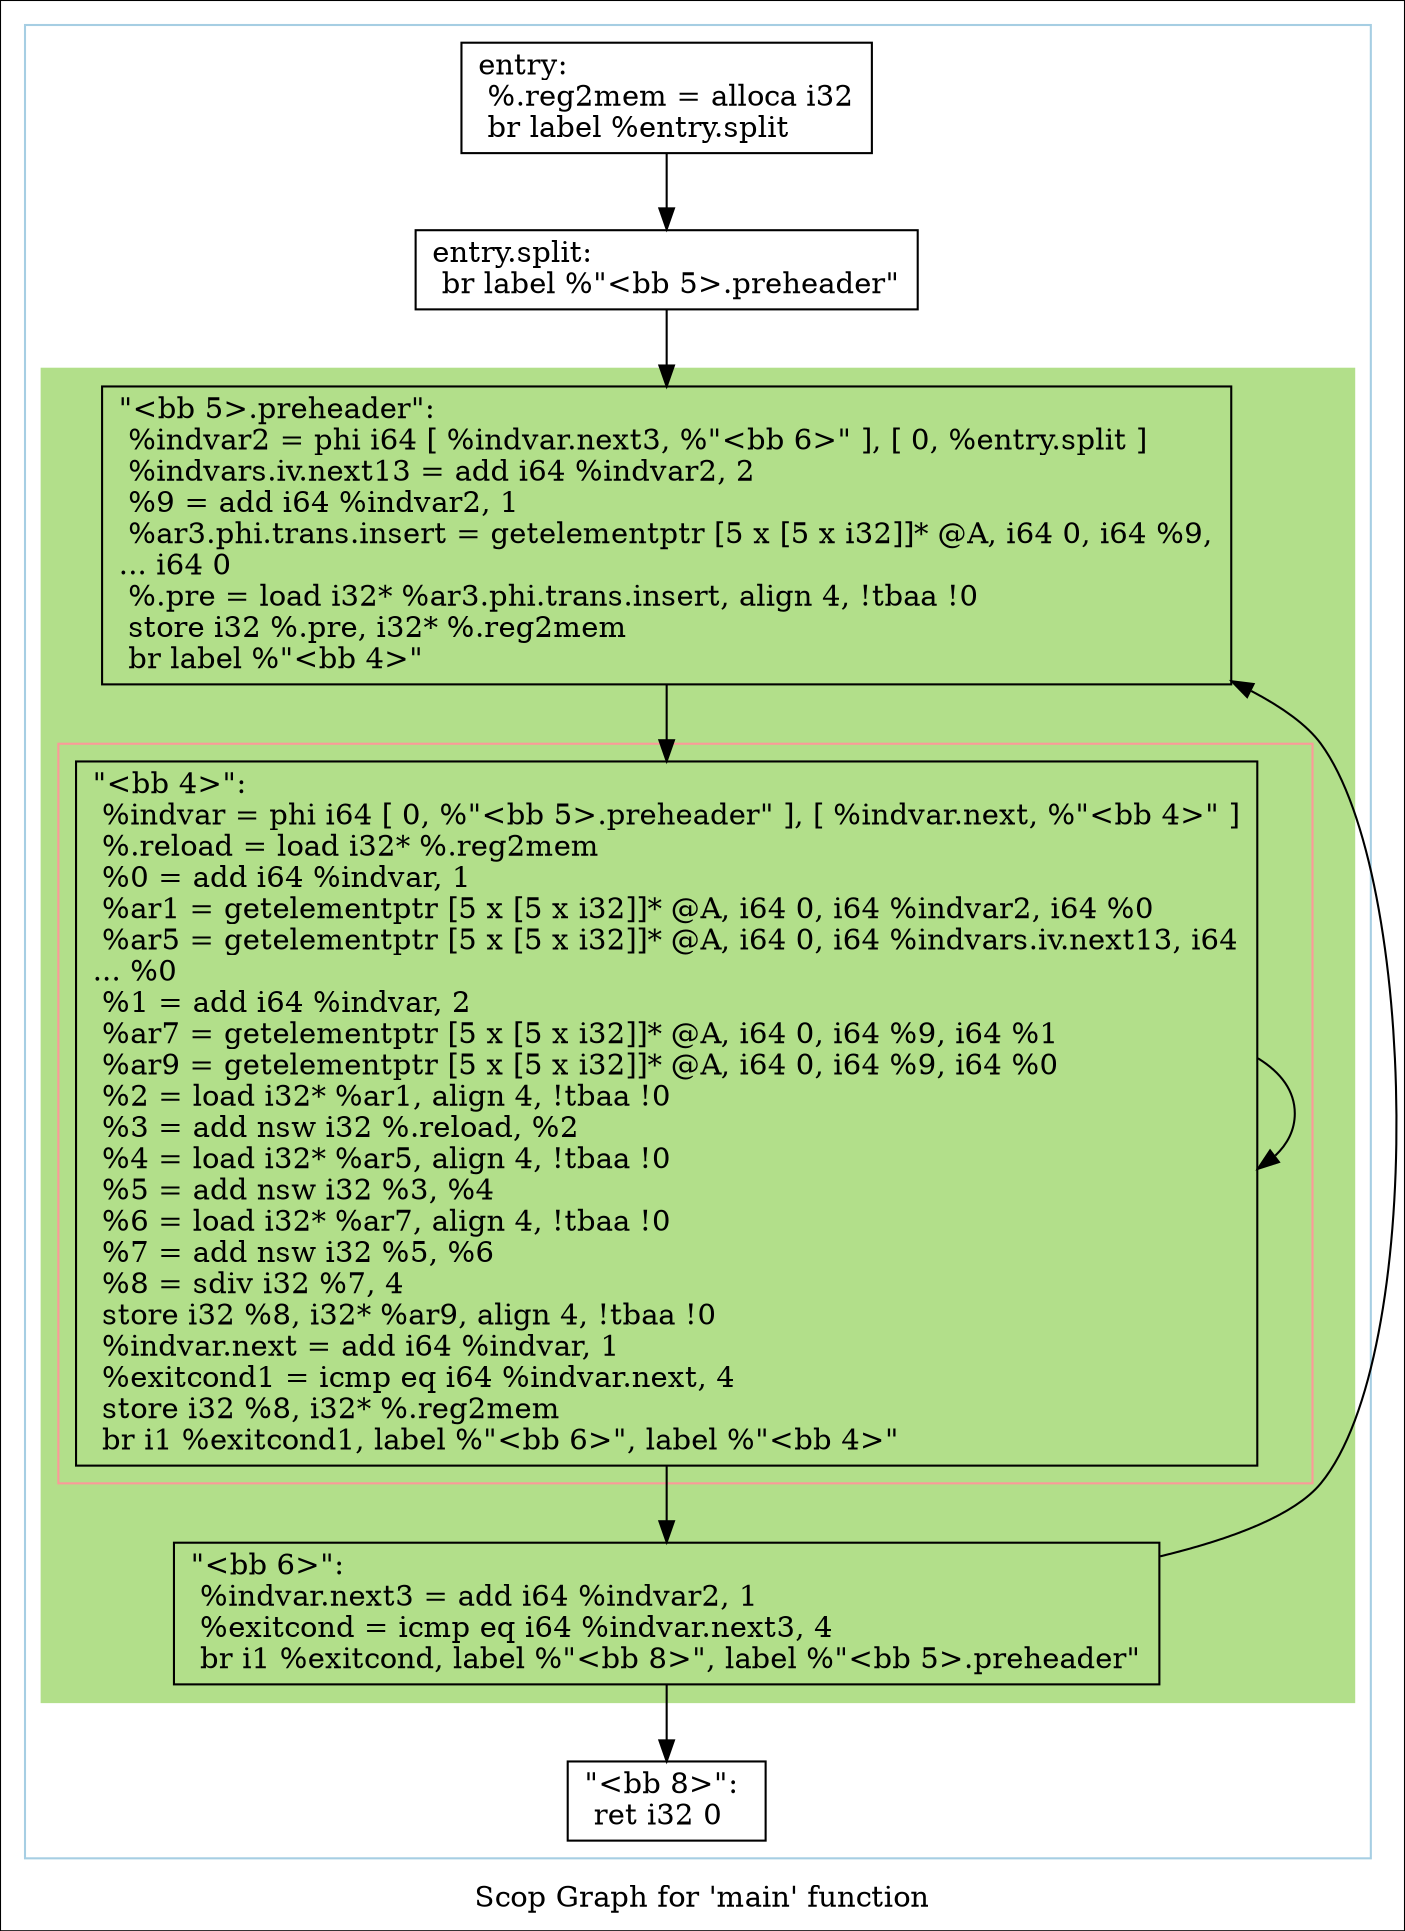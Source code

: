 digraph "Scop Graph for 'main' function" {
	label="Scop Graph for 'main' function";

	Node0x143e8d0 [shape=record,label="{entry:\l  %.reg2mem = alloca i32\l  br label %entry.split\l}"];
	Node0x143e8d0 -> Node0x143e8f0;
	Node0x143e8f0 [shape=record,label="{entry.split:                                      \l  br label %\"\<bb 5\>.preheader\"\l}"];
	Node0x143e8f0 -> Node0x1442ec0;
	Node0x1442ec0 [shape=record,label="{\"\<bb 5\>.preheader\":                               \l  %indvar2 = phi i64 [ %indvar.next3, %\"\<bb 6\>\" ], [ 0, %entry.split ]\l  %indvars.iv.next13 = add i64 %indvar2, 2\l  %9 = add i64 %indvar2, 1\l  %ar3.phi.trans.insert = getelementptr [5 x [5 x i32]]* @A, i64 0, i64 %9,\l... i64 0\l  %.pre = load i32* %ar3.phi.trans.insert, align 4, !tbaa !0\l  store i32 %.pre, i32* %.reg2mem\l  br label %\"\<bb 4\>\"\l}"];
	Node0x1442ec0 -> Node0x143e9a0;
	Node0x143e9a0 [shape=record,label="{\"\<bb 4\>\":                                         \l  %indvar = phi i64 [ 0, %\"\<bb 5\>.preheader\" ], [ %indvar.next, %\"\<bb 4\>\" ]\l  %.reload = load i32* %.reg2mem\l  %0 = add i64 %indvar, 1\l  %ar1 = getelementptr [5 x [5 x i32]]* @A, i64 0, i64 %indvar2, i64 %0\l  %ar5 = getelementptr [5 x [5 x i32]]* @A, i64 0, i64 %indvars.iv.next13, i64\l... %0\l  %1 = add i64 %indvar, 2\l  %ar7 = getelementptr [5 x [5 x i32]]* @A, i64 0, i64 %9, i64 %1\l  %ar9 = getelementptr [5 x [5 x i32]]* @A, i64 0, i64 %9, i64 %0\l  %2 = load i32* %ar1, align 4, !tbaa !0\l  %3 = add nsw i32 %.reload, %2\l  %4 = load i32* %ar5, align 4, !tbaa !0\l  %5 = add nsw i32 %3, %4\l  %6 = load i32* %ar7, align 4, !tbaa !0\l  %7 = add nsw i32 %5, %6\l  %8 = sdiv i32 %7, 4\l  store i32 %8, i32* %ar9, align 4, !tbaa !0\l  %indvar.next = add i64 %indvar, 1\l  %exitcond1 = icmp eq i64 %indvar.next, 4\l  store i32 %8, i32* %.reg2mem\l  br i1 %exitcond1, label %\"\<bb 6\>\", label %\"\<bb 4\>\"\l}"];
	Node0x143e9a0 -> Node0x143e9c0;
	Node0x143e9a0 -> Node0x143e9a0[constraint=false];
	Node0x143e9c0 [shape=record,label="{\"\<bb 6\>\":                                         \l  %indvar.next3 = add i64 %indvar2, 1\l  %exitcond = icmp eq i64 %indvar.next3, 4\l  br i1 %exitcond, label %\"\<bb 8\>\", label %\"\<bb 5\>.preheader\"\l}"];
	Node0x143e9c0 -> Node0x1441300;
	Node0x143e9c0 -> Node0x1442ec0[constraint=false];
	Node0x1441300 [shape=record,label="{\"\<bb 8\>\":                                         \l  ret i32 0\l}"];
	colorscheme = "paired12"
        subgraph cluster_0x143dff0 {
          label = "";
          style = solid;
          color = 1
          subgraph cluster_0x143eaf0 {
            label = "";
            style = filled;
            color = 3            subgraph cluster_0x143e250 {
              label = "";
              style = solid;
              color = 5
              Node0x143e9a0;
            }
            Node0x1442ec0;
            Node0x143e9c0;
          }
          Node0x143e8d0;
          Node0x143e8f0;
          Node0x1441300;
        }
}
